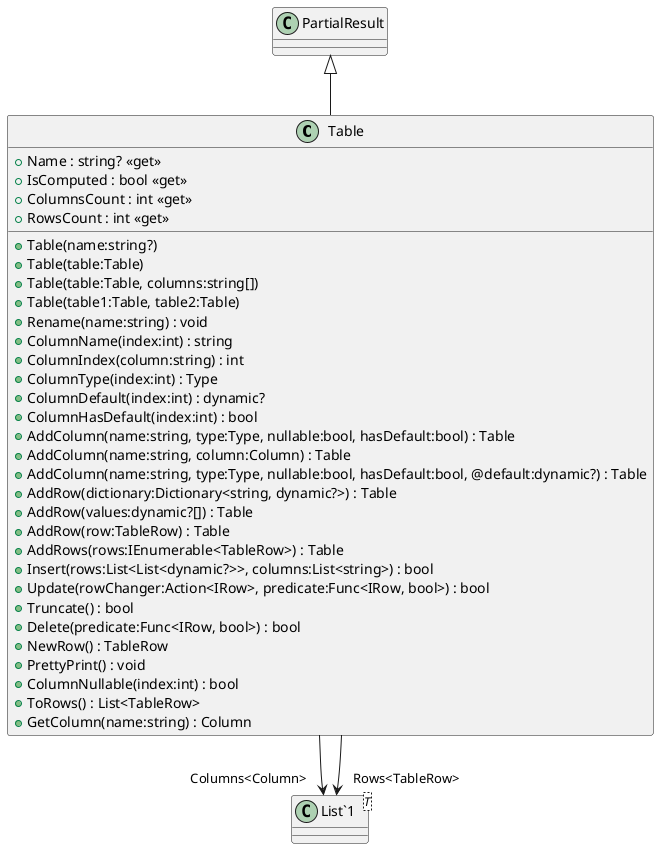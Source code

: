 @startuml
class Table {
    + Table(name:string?)
    + Table(table:Table)
    + Table(table:Table, columns:string[])
    + Table(table1:Table, table2:Table)
    + Name : string? <<get>>
    + Rename(name:string) : void
    + IsComputed : bool <<get>>
    + ColumnsCount : int <<get>>
    + RowsCount : int <<get>>
    + ColumnName(index:int) : string
    + ColumnIndex(column:string) : int
    + ColumnType(index:int) : Type
    + ColumnDefault(index:int) : dynamic?
    + ColumnHasDefault(index:int) : bool
    + AddColumn(name:string, type:Type, nullable:bool, hasDefault:bool) : Table
    + AddColumn(name:string, column:Column) : Table
    + AddColumn(name:string, type:Type, nullable:bool, hasDefault:bool, @default:dynamic?) : Table
    + AddRow(dictionary:Dictionary<string, dynamic?>) : Table
    + AddRow(values:dynamic?[]) : Table
    + AddRow(row:TableRow) : Table
    + AddRows(rows:IEnumerable<TableRow>) : Table
    + Insert(rows:List<List<dynamic?>>, columns:List<string>) : bool
    + Update(rowChanger:Action<IRow>, predicate:Func<IRow, bool>) : bool
    + Truncate() : bool
    + Delete(predicate:Func<IRow, bool>) : bool
    + NewRow() : TableRow
    + PrettyPrint() : void
    + ColumnNullable(index:int) : bool
    + ToRows() : List<TableRow>
    + GetColumn(name:string) : Column
}
class "List`1"<T> {
}
PartialResult <|-- Table
Table --> "Columns<Column>" "List`1"
Table --> "Rows<TableRow>" "List`1"
@enduml
